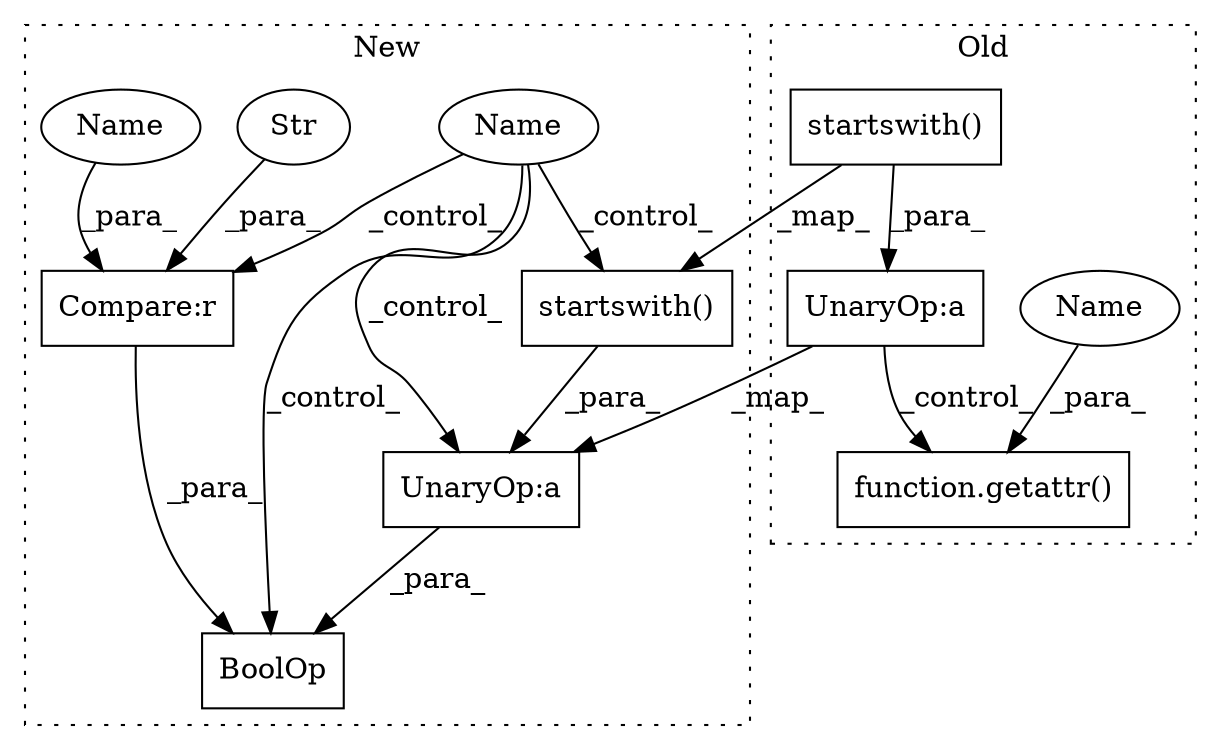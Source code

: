 digraph G {
subgraph cluster0 {
1 [label="function.getattr()" a="75" s="8478,8494" l="8,1" shape="box"];
7 [label="startswith()" a="75" s="8422,8438" l="13,1" shape="box"];
9 [label="UnaryOp:a" a="61" s="8418" l="21" shape="box"];
10 [label="Name" a="87" s="8493" l="1" shape="ellipse"];
label = "Old";
style="dotted";
}
subgraph cluster1 {
2 [label="BoolOp" a="72" s="8590" l="39" shape="box"];
3 [label="Compare:r" a="40" s="8616" l="13" shape="box"];
4 [label="Name" a="87" s="8546" l="1" shape="ellipse"];
5 [label="Str" a="66" s="8621" l="8" shape="ellipse"];
6 [label="startswith()" a="75" s="8594,8610" l="13,1" shape="box"];
8 [label="UnaryOp:a" a="61" s="8590" l="3" shape="box"];
11 [label="Name" a="87" s="8616" l="1" shape="ellipse"];
label = "New";
style="dotted";
}
3 -> 2 [label="_para_"];
4 -> 3 [label="_control_"];
4 -> 6 [label="_control_"];
4 -> 2 [label="_control_"];
4 -> 8 [label="_control_"];
5 -> 3 [label="_para_"];
6 -> 8 [label="_para_"];
7 -> 9 [label="_para_"];
7 -> 6 [label="_map_"];
8 -> 2 [label="_para_"];
9 -> 1 [label="_control_"];
9 -> 8 [label="_map_"];
10 -> 1 [label="_para_"];
11 -> 3 [label="_para_"];
}